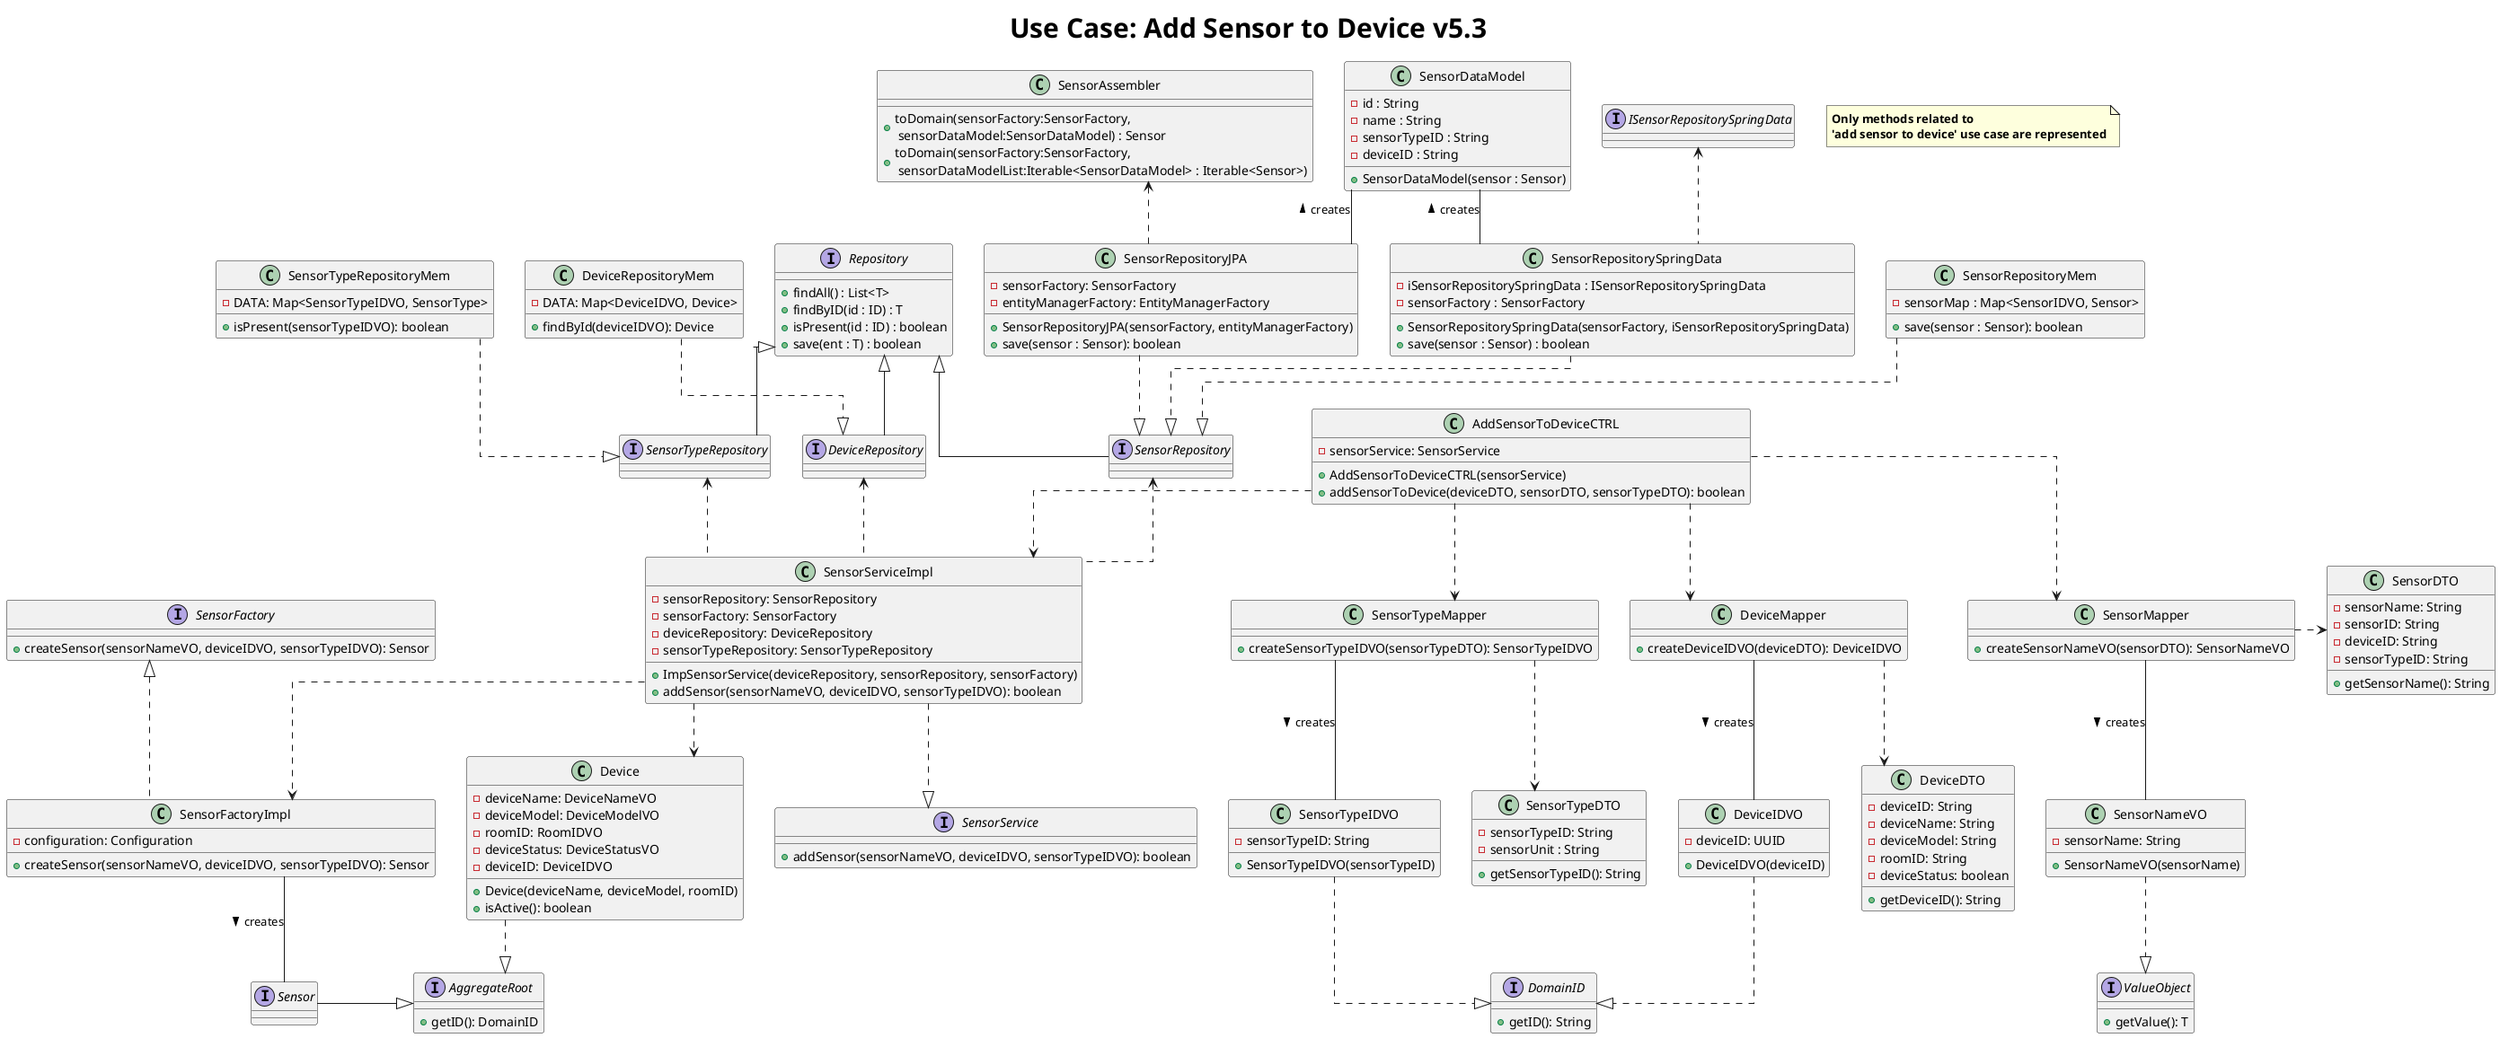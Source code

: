 @startuml

title <size: 30> Use Case: Add Sensor to Device v5.3
note "<b>Only methods related to\n<b>'add sensor to device' use case are represented" as N1
skinparam linetype ortho


       AddSensorToDeviceCTRL ..> SensorMapper
       AddSensorToDeviceCTRL ..> SensorTypeMapper
       AddSensorToDeviceCTRL ..> DeviceMapper
       AddSensorToDeviceCTRL ..> SensorServiceImpl
       SensorServiceImpl ..> SensorFactoryImpl
       SensorServiceImpl .up.> SensorTypeRepository
       SensorServiceImpl .up.> SensorRepository
       SensorServiceImpl .up.> DeviceRepository
       SensorServiceImpl ..> Device
       SensorFactoryImpl -down- Sensor : creates >
       DeviceMapper ..> DeviceDTO
       DeviceMapper -- DeviceIDVO : creates >
       Device ..|> AggregateRoot
       SensorMapper .right.> SensorDTO
       SensorMapper -- SensorNameVO : creates >
       SensorTypeMapper ..> SensorTypeDTO
       SensorTypeMapper -- SensorTypeIDVO : creates >
       DeviceRepository -up-|> Repository
       SensorRepository -up-|> Repository
       SensorTypeRepository -up-|> Repository
       DeviceRepositoryMem ..|> DeviceRepository
       SensorTypeRepositoryMem ..|> SensorTypeRepository
       SensorNameVO ..|> ValueObject
       DeviceIDVO ..|> DomainID
       SensorTypeIDVO ..|> DomainID
       SensorServiceImpl ..|> SensorService
       SensorRepositoryMem ..|> SensorRepository
       SensorRepositoryJPA ..|> SensorRepository
       SensorRepositorySpringData ..|> SensorRepository
       SensorFactoryImpl .up.|> SensorFactory
       SensorRepositoryJPA -up- SensorDataModel : creates >
       SensorRepositoryJPA .up.> SensorAssembler
       SensorRepositorySpringData -up- SensorDataModel : creates >
       SensorRepositorySpringData .up.> ISensorRepositorySpringData
       Sensor -right-|> AggregateRoot


    class AddSensorToDeviceCTRL{
        -sensorService: SensorService
        +AddSensorToDeviceCTRL(sensorService)
        +addSensorToDevice(deviceDTO, sensorDTO, sensorTypeDTO): boolean
    }

    class SensorServiceImpl{
            -sensorRepository: SensorRepository
            -sensorFactory: SensorFactory
            -deviceRepository: DeviceRepository
            -sensorTypeRepository: SensorTypeRepository
            +ImpSensorService(deviceRepository, sensorRepository, sensorFactory)
            +addSensor(sensorNameVO, deviceIDVO, sensorTypeIDVO): boolean
    }

    class SensorRepositoryMem{
            -sensorMap : Map<SensorIDVO, Sensor>
            +save(sensor : Sensor): boolean
    }

    class SensorRepositoryJPA{
        -sensorFactory: SensorFactory
        -entityManagerFactory: EntityManagerFactory
        +SensorRepositoryJPA(sensorFactory, entityManagerFactory)
        +save(sensor : Sensor): boolean
    }



     class SensorFactoryImpl{
            -configuration: Configuration
            +createSensor(sensorNameVO, deviceIDVO, sensorTypeIDVO): Sensor
     }

     class SensorMapper{
             +createSensorNameVO(sensorDTO): SensorNameVO
     }


    class SensorTypeRepositoryMem{
        -DATA: Map<SensorTypeIDVO, SensorType>
        +isPresent(sensorTypeIDVO): boolean
    }


    class SensorTypeMapper{
        +createSensorTypeIDVO(sensorTypeDTO): SensorTypeIDVO
    }

    class DeviceMapper{
        +createDeviceIDVO(deviceDTO): DeviceIDVO
    }

    class DeviceRepositoryMem{
        -DATA: Map<DeviceIDVO, Device>
        +findById(deviceIDVO): Device
    }

    class SensorDTO{
        -sensorName: String
        -sensorID: String
        -deviceID: String
        -sensorTypeID: String
        +getSensorName(): String
    }

    class SensorTypeDTO{
        -sensorTypeID: String
        -sensorUnit : String
        +getSensorTypeID(): String
    }

    class DeviceDTO{
        -deviceID: String
        -deviceName: String
        -deviceModel: String
        -roomID: String
        -deviceStatus: boolean
        +getDeviceID(): String
    }

    class SensorNameVO{
        -sensorName: String
        +SensorNameVO(sensorName)
    }

    class SensorTypeIDVO{
        -sensorTypeID: String
        +SensorTypeIDVO(sensorTypeID)
    }

    class DeviceIDVO{
        -deviceID: UUID
        +DeviceIDVO(deviceID)
    }

    class Device{
        -deviceName: DeviceNameVO
        -deviceModel: DeviceModelVO
        -roomID: RoomIDVO
        -deviceStatus: DeviceStatusVO
        -deviceID: DeviceIDVO
        +Device(deviceName, deviceModel, roomID)
        +isActive(): boolean
    }

    class SensorRepositorySpringData{
        -iSensorRepositorySpringData : ISensorRepositorySpringData
        -sensorFactory : SensorFactory
        +SensorRepositorySpringData(sensorFactory, iSensorRepositorySpringData)
        +save(sensor : Sensor) : boolean
    }

    class SensorAssembler{
        +toDomain(sensorFactory:SensorFactory,\n sensorDataModel:SensorDataModel) : Sensor
        +toDomain(sensorFactory:SensorFactory,\n sensorDataModelList:Iterable<SensorDataModel> : Iterable<Sensor>)
    }

    class SensorDataModel{
        -id : String
        -name : String
        -sensorTypeID : String
        -deviceID : String
        +SensorDataModel(sensor : Sensor)
    }

    interface DeviceRepository{}

    interface SensorRepository{}

    interface SensorTypeRepository{}

    interface Repository{
        + findAll() : List<T>
        + findByID(id : ID) : T
        + isPresent(id : ID) : boolean
        + save(ent : T) : boolean
    }

    interface SensorService{
    +addSensor(sensorNameVO, deviceIDVO, sensorTypeIDVO): boolean
    }

    interface SensorFactory{
        +createSensor(sensorNameVO, deviceIDVO, sensorTypeIDVO): Sensor
    }


    interface Sensor{

    }

    interface ValueObject{
        +getValue(): T
    }

    interface DomainID{
        +getID(): String
    }

    interface ISensorRepositorySpringData{}

    interface AggregateRoot{
        + getID(): DomainID
    }


@enduml